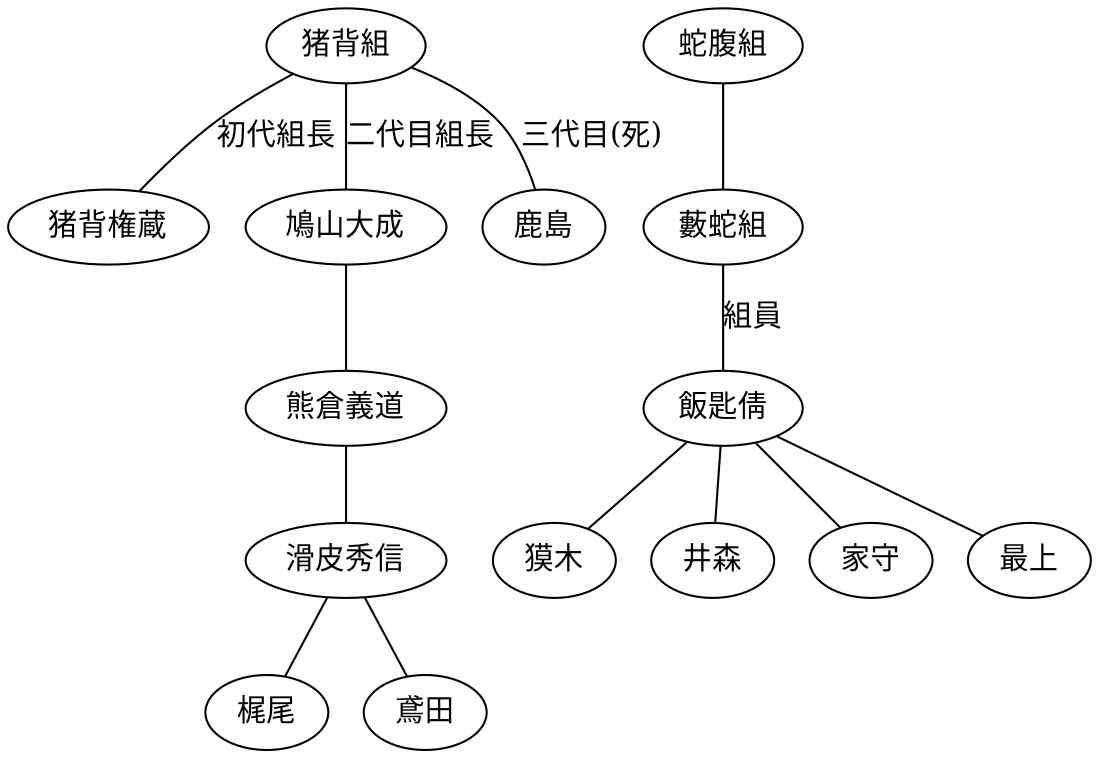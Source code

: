 graph sample{
  inose_gumi[label="猪背組"];
  inose[label="猪背権蔵"];
  hatoyama[label="鳩山大成"];
  kumakura[label="熊倉義道"];
  namerikawa[label="滑皮秀信"];
  kajio[label="梶尾"];
  tobita[label="鳶田"];
  kajima[label="鹿島"];

  jabara_gumi[label="蛇腹組"];
  yabuhebi_gumi[label="藪蛇組"];
  habu[label="飯匙倩"];
  bakugi[label="獏木"];
  imori[label="井森"];
  yamori[label="家守"];
  mogami[label="最上"];

  inose_gumi -- inose[label="初代組長"];
  inose_gumi -- hatoyama[label="二代目組長"];
  hatoyama -- kumakura;
  kumakura -- namerikawa;
  namerikawa -- kajio;
  namerikawa -- tobita;
  inose_gumi -- kajima[label="三代目(死)"];

	jabara_gumi -- yabuhebi_gumi;
	yabuhebi_gumi -- habu[label="組員"];
	habu -- bakugi;
	habu -- imori;
	habu -- yamori;
	habu -- mogami;
}